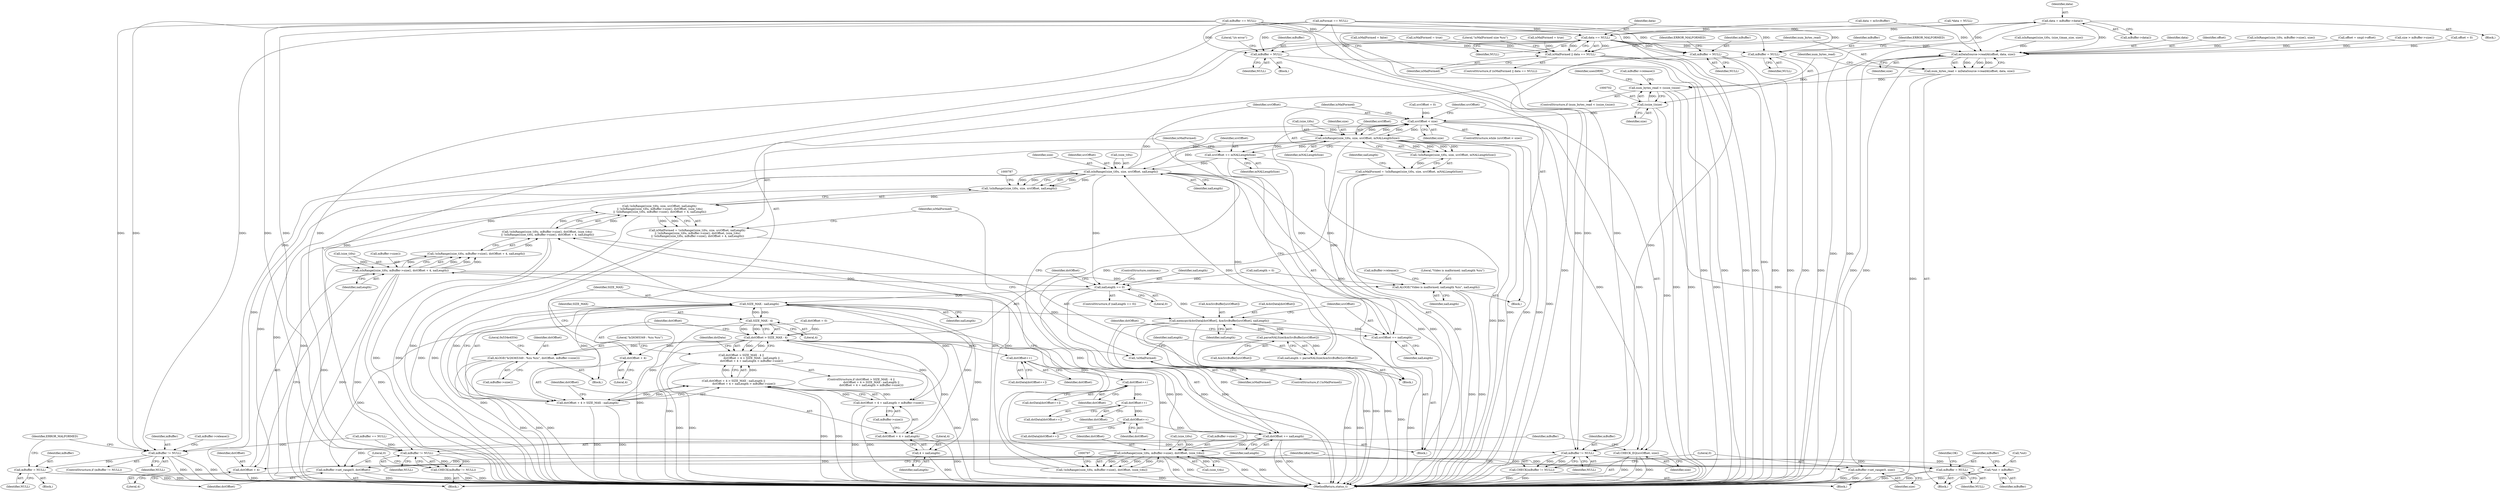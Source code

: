 digraph "0_Android_5403587a74aee2fb57076528c3927851531c8afb@pointer" {
"1000636" [label="(Call,data = mBuffer->data())"];
"1000674" [label="(Call,data == NULL)"];
"1000672" [label="(Call,isMalFormed || data == NULL)"];
"1000682" [label="(Call,mBuffer != NULL)"];
"1000687" [label="(Call,mBuffer = NULL)"];
"1000694" [label="(Call,mDataSource->readAt(offset, data, size))"];
"1000692" [label="(Call,num_bytes_read = mDataSource->readAt(offset, data, size))"];
"1000699" [label="(Call,num_bytes_read < (ssize_t)size)"];
"1000701" [label="(Call,(ssize_t)size)"];
"1000720" [label="(Call,mBuffer->set_range(0, size))"];
"1000740" [label="(Call,srcOffset < size)"];
"1000747" [label="(Call,isInRange((size_t)0u, size, srcOffset, mNALLengthSize))"];
"1000746" [label="(Call,!isInRange((size_t)0u, size, srcOffset, mNALLengthSize))"];
"1000744" [label="(Call,isMalFormed = !isInRange((size_t)0u, size, srcOffset, mNALLengthSize))"];
"1000759" [label="(Call,!isMalFormed)"];
"1000769" [label="(Call,srcOffset += mNALLengthSize)"];
"1000776" [label="(Call,isInRange((size_t)0u, size, srcOffset, nalLength))"];
"1000775" [label="(Call,!isInRange((size_t)0u, size, srcOffset, nalLength))"];
"1000774" [label="(Call,!isInRange((size_t)0u, size, srcOffset, nalLength)\n || !isInRange((size_t)0u, mBuffer->size(), dstOffset, (size_t)4u)\n || !isInRange((size_t)0u, mBuffer->size(), dstOffset + 4, nalLength))"];
"1000772" [label="(Call,isMalFormed = !isInRange((size_t)0u, size, srcOffset, nalLength)\n || !isInRange((size_t)0u, mBuffer->size(), dstOffset, (size_t)4u)\n || !isInRange((size_t)0u, mBuffer->size(), dstOffset + 4, nalLength))"];
"1000795" [label="(Call,isInRange((size_t)0u, mBuffer->size(), dstOffset + 4, nalLength))"];
"1000794" [label="(Call,!isInRange((size_t)0u, mBuffer->size(), dstOffset + 4, nalLength))"];
"1000783" [label="(Call,!isInRange((size_t)0u, mBuffer->size(), dstOffset, (size_t)4u)\n || !isInRange((size_t)0u, mBuffer->size(), dstOffset + 4, nalLength))"];
"1000807" [label="(Call,ALOGE(\"Video is malformed; nalLength %zu\", nalLength))"];
"1000817" [label="(Call,nalLength == 0)"];
"1000834" [label="(Call,SIZE_MAX - nalLength)"];
"1000826" [label="(Call,SIZE_MAX - 4)"];
"1000824" [label="(Call,dstOffset > SIZE_MAX - 4)"];
"1000823" [label="(Call,dstOffset > SIZE_MAX - 4 ||\n                        dstOffset + 4 > SIZE_MAX - nalLength ||\n                        dstOffset + 4 + nalLength > mBuffer->size())"];
"1000830" [label="(Call,dstOffset + 4 > SIZE_MAX - nalLength)"];
"1000829" [label="(Call,dstOffset + 4 > SIZE_MAX - nalLength ||\n                        dstOffset + 4 + nalLength > mBuffer->size())"];
"1000831" [label="(Call,dstOffset + 4)"];
"1000837" [label="(Call,dstOffset + 4 + nalLength > mBuffer->size())"];
"1000838" [label="(Call,dstOffset + 4 + nalLength)"];
"1000845" [label="(Call,ALOGE(\"b/26365349 : %zu %zu\", dstOffset, mBuffer->size()))"];
"1000861" [label="(Call,dstOffset++)"];
"1000867" [label="(Call,dstOffset++)"];
"1000873" [label="(Call,dstOffset++)"];
"1000879" [label="(Call,dstOffset++)"];
"1000895" [label="(Call,dstOffset += nalLength)"];
"1000785" [label="(Call,isInRange((size_t)0u, mBuffer->size(), dstOffset, (size_t)4u))"];
"1000784" [label="(Call,!isInRange((size_t)0u, mBuffer->size(), dstOffset, (size_t)4u))"];
"1000800" [label="(Call,dstOffset + 4)"];
"1000905" [label="(Call,mBuffer->set_range(0, dstOffset))"];
"1000840" [label="(Call,4 + nalLength)"];
"1000882" [label="(Call,memcpy(&dstData[dstOffset], &mSrcBuffer[srcOffset], nalLength))"];
"1000764" [label="(Call,parseNALSize(&mSrcBuffer[srcOffset]))"];
"1000762" [label="(Call,nalLength = parseNALSize(&mSrcBuffer[srcOffset]))"];
"1000892" [label="(Call,srcOffset += nalLength)"];
"1000898" [label="(Call,CHECK_EQ(srcOffset, size))"];
"1000706" [label="(Call,mBuffer = NULL)"];
"1000717" [label="(Call,mBuffer != NULL)"];
"1000716" [label="(Call,CHECK(mBuffer != NULL))"];
"1000933" [label="(Call,*out = mBuffer)"];
"1000937" [label="(Call,mBuffer = NULL)"];
"1000811" [label="(Call,mBuffer = NULL)"];
"1000853" [label="(Call,mBuffer = NULL)"];
"1000902" [label="(Call,mBuffer != NULL)"];
"1000901" [label="(Call,CHECK(mBuffer != NULL))"];
"1000714" [label="(Identifier,usesDRM)"];
"1000796" [label="(Call,(size_t)0u)"];
"1000717" [label="(Call,mBuffer != NULL)"];
"1000784" [label="(Call,!isInRange((size_t)0u, mBuffer->size(), dstOffset, (size_t)4u))"];
"1000862" [label="(Identifier,dstOffset)"];
"1000741" [label="(Identifier,srcOffset)"];
"1000681" [label="(ControlStructure,if (mBuffer != NULL))"];
"1000827" [label="(Identifier,SIZE_MAX)"];
"1000877" [label="(Call,dstData[dstOffset++])"];
"1000696" [label="(Identifier,data)"];
"1000671" [label="(ControlStructure,if (isMalFormed || data == NULL))"];
"1000695" [label="(Identifier,offset)"];
"1000817" [label="(Call,nalLength == 0)"];
"1000688" [label="(Identifier,mBuffer)"];
"1000636" [label="(Call,data = mBuffer->data())"];
"1000839" [label="(Identifier,dstOffset)"];
"1000855" [label="(Identifier,NULL)"];
"1000747" [label="(Call,isInRange((size_t)0u, size, srcOffset, mNALLengthSize))"];
"1000909" [label="(Identifier,kKeyTime)"];
"1000861" [label="(Call,dstOffset++)"];
"1000608" [label="(Call,*data = NULL)"];
"1000724" [label="(Block,)"];
"1000732" [label="(Call,srcOffset = 0)"];
"1000635" [label="(Block,)"];
"1000843" [label="(Call,mBuffer->size())"];
"1000905" [label="(Call,mBuffer->set_range(0, dstOffset))"];
"1000753" [label="(Identifier,mNALLengthSize)"];
"1000867" [label="(Call,dstOffset++)"];
"1000904" [label="(Identifier,NULL)"];
"1000850" [label="(Literal,0x534e4554)"];
"1000780" [label="(Identifier,size)"];
"1000822" [label="(ControlStructure,if (dstOffset > SIZE_MAX - 4 ||\n                        dstOffset + 4 > SIZE_MAX - nalLength ||\n                        dstOffset + 4 + nalLength > mBuffer->size()))"];
"1000762" [label="(Call,nalLength = parseNALSize(&mSrcBuffer[srcOffset]))"];
"1000585" [label="(Block,)"];
"1000818" [label="(Identifier,nalLength)"];
"1000801" [label="(Identifier,dstOffset)"];
"1000893" [label="(Identifier,srcOffset)"];
"1000800" [label="(Call,dstOffset + 4)"];
"1000821" [label="(ControlStructure,continue;)"];
"1000873" [label="(Call,dstOffset++)"];
"1000906" [label="(Literal,0)"];
"1000887" [label="(Call,&mSrcBuffer[srcOffset])"];
"1000675" [label="(Identifier,data)"];
"1000811" [label="(Call,mBuffer = NULL)"];
"1000685" [label="(Block,)"];
"1000772" [label="(Call,isMalFormed = !isInRange((size_t)0u, size, srcOffset, nalLength)\n || !isInRange((size_t)0u, mBuffer->size(), dstOffset, (size_t)4u)\n || !isInRange((size_t)0u, mBuffer->size(), dstOffset + 4, nalLength))"];
"1000755" [label="(Call,nalLength = 0)"];
"1000834" [label="(Call,SIZE_MAX - nalLength)"];
"1000791" [label="(Call,(size_t)4u)"];
"1000637" [label="(Identifier,data)"];
"1000758" [label="(ControlStructure,if (!isMalFormed))"];
"1000897" [label="(Identifier,nalLength)"];
"1000683" [label="(Identifier,mBuffer)"];
"1000942" [label="(MethodReturn,status_t)"];
"1000819" [label="(Literal,0)"];
"1000799" [label="(Call,mBuffer->size())"];
"1000700" [label="(Identifier,num_bytes_read)"];
"1000752" [label="(Identifier,srcOffset)"];
"1000760" [label="(Identifier,isMalFormed)"];
"1000769" [label="(Call,srcOffset += mNALLengthSize)"];
"1000837" [label="(Call,dstOffset + 4 + nalLength > mBuffer->size())"];
"1000883" [label="(Call,&dstData[dstOffset])"];
"1000719" [label="(Identifier,NULL)"];
"1000740" [label="(Call,srcOffset < size)"];
"1000833" [label="(Literal,4)"];
"1000672" [label="(Call,isMalFormed || data == NULL)"];
"1000816" [label="(ControlStructure,if (nalLength == 0))"];
"1000631" [label="(Call,isMalFormed = true)"];
"1000848" [label="(Call,mBuffer->size())"];
"1000765" [label="(Call,&mSrcBuffer[srcOffset])"];
"1000853" [label="(Call,mBuffer = NULL)"];
"1000707" [label="(Identifier,mBuffer)"];
"1000805" [label="(Identifier,isMalFormed)"];
"1000847" [label="(Identifier,dstOffset)"];
"1000836" [label="(Identifier,nalLength)"];
"1000933" [label="(Call,*out = mBuffer)"];
"1000786" [label="(Call,(size_t)0u)"];
"1000682" [label="(Call,mBuffer != NULL)"];
"1000807" [label="(Call,ALOGE(\"Video is malformed; nalLength %zu\", nalLength))"];
"1000644" [label="(Call,mFormat == NULL)"];
"1000830" [label="(Call,dstOffset + 4 > SIZE_MAX - nalLength)"];
"1000748" [label="(Call,(size_t)0u)"];
"1000703" [label="(Identifier,size)"];
"1000802" [label="(Literal,4)"];
"1000624" [label="(Call,isInRange((size_t)0u, mBuffer->size(), size))"];
"1000941" [label="(Identifier,OK)"];
"1000835" [label="(Identifier,SIZE_MAX)"];
"1000854" [label="(Identifier,mBuffer)"];
"1000785" [label="(Call,isInRange((size_t)0u, mBuffer->size(), dstOffset, (size_t)4u))"];
"1000789" [label="(Call,mBuffer->size())"];
"1000794" [label="(Call,!isInRange((size_t)0u, mBuffer->size(), dstOffset + 4, nalLength))"];
"1000845" [label="(Call,ALOGE(\"b/26365349 : %zu %zu\", dstOffset, mBuffer->size()))"];
"1000859" [label="(Call,dstData[dstOffset++])"];
"1000894" [label="(Identifier,nalLength)"];
"1000901" [label="(Call,CHECK(mBuffer != NULL))"];
"1000721" [label="(Literal,0)"];
"1000874" [label="(Identifier,dstOffset)"];
"1000783" [label="(Call,!isInRange((size_t)0u, mBuffer->size(), dstOffset, (size_t)4u)\n || !isInRange((size_t)0u, mBuffer->size(), dstOffset + 4, nalLength))"];
"1000891" [label="(Identifier,nalLength)"];
"1000771" [label="(Identifier,mNALLengthSize)"];
"1000938" [label="(Identifier,mBuffer)"];
"1000710" [label="(Literal,\"i/o error\")"];
"1000763" [label="(Identifier,nalLength)"];
"1000936" [label="(Identifier,mBuffer)"];
"1000813" [label="(Identifier,NULL)"];
"1000810" [label="(Call,mBuffer->release())"];
"1000781" [label="(Identifier,srcOffset)"];
"1000303" [label="(Call,offset = smpl->offset)"];
"1000840" [label="(Call,4 + nalLength)"];
"1000761" [label="(Block,)"];
"1000934" [label="(Call,*out)"];
"1000880" [label="(Identifier,dstOffset)"];
"1000742" [label="(Identifier,size)"];
"1000902" [label="(Call,mBuffer != NULL)"];
"1000722" [label="(Identifier,size)"];
"1000829" [label="(Call,dstOffset + 4 > SIZE_MAX - nalLength ||\n                        dstOffset + 4 + nalLength > mBuffer->size())"];
"1000777" [label="(Call,(size_t)0u)"];
"1000939" [label="(Identifier,NULL)"];
"1000795" [label="(Call,isInRange((size_t)0u, mBuffer->size(), dstOffset + 4, nalLength))"];
"1000744" [label="(Call,isMalFormed = !isInRange((size_t)0u, size, srcOffset, mNALLengthSize))"];
"1000826" [label="(Call,SIZE_MAX - 4)"];
"1000776" [label="(Call,isInRange((size_t)0u, size, srcOffset, nalLength))"];
"1000860" [label="(Identifier,dstData)"];
"1000841" [label="(Literal,4)"];
"1000706" [label="(Call,mBuffer = NULL)"];
"1000699" [label="(Call,num_bytes_read < (ssize_t)size)"];
"1000937" [label="(Call,mBuffer = NULL)"];
"1000809" [label="(Identifier,nalLength)"];
"1000679" [label="(Literal,\"isMalFormed size %zu\")"];
"1000692" [label="(Call,num_bytes_read = mDataSource->readAt(offset, data, size))"];
"1000347" [label="(Call,size > mBuffer->size())"];
"1000896" [label="(Identifier,dstOffset)"];
"1000689" [label="(Identifier,NULL)"];
"1000704" [label="(Block,)"];
"1000715" [label="(Block,)"];
"1000684" [label="(Identifier,NULL)"];
"1000745" [label="(Identifier,isMalFormed)"];
"1000815" [label="(Identifier,ERROR_MALFORMED)"];
"1000705" [label="(Call,mBuffer->release())"];
"1000838" [label="(Call,dstOffset + 4 + nalLength)"];
"1000663" [label="(Call,isMalFormed = true)"];
"1000774" [label="(Call,!isInRange((size_t)0u, size, srcOffset, nalLength)\n || !isInRange((size_t)0u, mBuffer->size(), dstOffset, (size_t)4u)\n || !isInRange((size_t)0u, mBuffer->size(), dstOffset + 4, nalLength))"];
"1000825" [label="(Identifier,dstOffset)"];
"1000686" [label="(Call,mBuffer->release())"];
"1000708" [label="(Identifier,NULL)"];
"1000865" [label="(Call,dstData[dstOffset++])"];
"1000697" [label="(Identifier,size)"];
"1000756" [label="(Identifier,nalLength)"];
"1000759" [label="(Call,!isMalFormed)"];
"1000612" [label="(Call,isMalFormed = false)"];
"1000674" [label="(Call,data == NULL)"];
"1000846" [label="(Literal,\"b/26365349 : %zu %zu\")"];
"1000691" [label="(Identifier,ERROR_MALFORMED)"];
"1000842" [label="(Identifier,nalLength)"];
"1000903" [label="(Identifier,mBuffer)"];
"1000693" [label="(Identifier,num_bytes_read)"];
"1000739" [label="(ControlStructure,while (srcOffset < size))"];
"1000828" [label="(Literal,4)"];
"1000718" [label="(Identifier,mBuffer)"];
"1000857" [label="(Identifier,ERROR_MALFORMED)"];
"1000803" [label="(Identifier,nalLength)"];
"1000900" [label="(Identifier,size)"];
"1000868" [label="(Identifier,dstOffset)"];
"1000775" [label="(Call,!isInRange((size_t)0u, size, srcOffset, nalLength))"];
"1000694" [label="(Call,mDataSource->readAt(offset, data, size))"];
"1000701" [label="(Call,(ssize_t)size)"];
"1000698" [label="(ControlStructure,if (num_bytes_read < (ssize_t)size))"];
"1000871" [label="(Call,dstData[dstOffset++])"];
"1000751" [label="(Identifier,size)"];
"1000898" [label="(Call,CHECK_EQ(srcOffset, size))"];
"1000716" [label="(Call,CHECK(mBuffer != NULL))"];
"1000824" [label="(Call,dstOffset > SIZE_MAX - 4)"];
"1000743" [label="(Block,)"];
"1000879" [label="(Call,dstOffset++)"];
"1000892" [label="(Call,srcOffset += nalLength)"];
"1000907" [label="(Identifier,dstOffset)"];
"1000638" [label="(Call,mBuffer->data())"];
"1000782" [label="(Identifier,nalLength)"];
"1000895" [label="(Call,dstOffset += nalLength)"];
"1000764" [label="(Call,parseNALSize(&mSrcBuffer[srcOffset]))"];
"1000255" [label="(Call,mBuffer == NULL)"];
"1000882" [label="(Call,memcpy(&dstData[dstOffset], &mSrcBuffer[srcOffset], nalLength))"];
"1000676" [label="(Identifier,NULL)"];
"1000790" [label="(Identifier,dstOffset)"];
"1000831" [label="(Call,dstOffset + 4)"];
"1000808" [label="(Literal,\"Video is malformed; nalLength %zu\")"];
"1000806" [label="(Block,)"];
"1000620" [label="(Call,mBuffer == NULL)"];
"1000238" [label="(Call,offset = 0)"];
"1000823" [label="(Call,dstOffset > SIZE_MAX - 4 ||\n                        dstOffset + 4 > SIZE_MAX - nalLength ||\n                        dstOffset + 4 + nalLength > mBuffer->size())"];
"1000654" [label="(Call,isInRange((size_t)0u, (size_t)max_size, size))"];
"1000746" [label="(Call,!isInRange((size_t)0u, size, srcOffset, mNALLengthSize))"];
"1000812" [label="(Identifier,mBuffer)"];
"1000832" [label="(Identifier,dstOffset)"];
"1000673" [label="(Identifier,isMalFormed)"];
"1000736" [label="(Call,dstOffset = 0)"];
"1000668" [label="(Call,data = mSrcBuffer)"];
"1000844" [label="(Block,)"];
"1000770" [label="(Identifier,srcOffset)"];
"1000899" [label="(Identifier,srcOffset)"];
"1000773" [label="(Identifier,isMalFormed)"];
"1000687" [label="(Call,mBuffer = NULL)"];
"1000720" [label="(Call,mBuffer->set_range(0, size))"];
"1000636" -> "1000635"  [label="AST: "];
"1000636" -> "1000638"  [label="CFG: "];
"1000637" -> "1000636"  [label="AST: "];
"1000638" -> "1000636"  [label="AST: "];
"1000673" -> "1000636"  [label="CFG: "];
"1000636" -> "1000942"  [label="DDG: "];
"1000636" -> "1000942"  [label="DDG: "];
"1000636" -> "1000674"  [label="DDG: "];
"1000636" -> "1000694"  [label="DDG: "];
"1000674" -> "1000672"  [label="AST: "];
"1000674" -> "1000676"  [label="CFG: "];
"1000675" -> "1000674"  [label="AST: "];
"1000676" -> "1000674"  [label="AST: "];
"1000672" -> "1000674"  [label="CFG: "];
"1000674" -> "1000942"  [label="DDG: "];
"1000674" -> "1000672"  [label="DDG: "];
"1000674" -> "1000672"  [label="DDG: "];
"1000668" -> "1000674"  [label="DDG: "];
"1000608" -> "1000674"  [label="DDG: "];
"1000620" -> "1000674"  [label="DDG: "];
"1000644" -> "1000674"  [label="DDG: "];
"1000674" -> "1000682"  [label="DDG: "];
"1000674" -> "1000694"  [label="DDG: "];
"1000674" -> "1000706"  [label="DDG: "];
"1000674" -> "1000717"  [label="DDG: "];
"1000674" -> "1000811"  [label="DDG: "];
"1000674" -> "1000853"  [label="DDG: "];
"1000674" -> "1000902"  [label="DDG: "];
"1000672" -> "1000671"  [label="AST: "];
"1000672" -> "1000673"  [label="CFG: "];
"1000673" -> "1000672"  [label="AST: "];
"1000679" -> "1000672"  [label="CFG: "];
"1000693" -> "1000672"  [label="CFG: "];
"1000672" -> "1000942"  [label="DDG: "];
"1000672" -> "1000942"  [label="DDG: "];
"1000672" -> "1000942"  [label="DDG: "];
"1000631" -> "1000672"  [label="DDG: "];
"1000663" -> "1000672"  [label="DDG: "];
"1000612" -> "1000672"  [label="DDG: "];
"1000682" -> "1000681"  [label="AST: "];
"1000682" -> "1000684"  [label="CFG: "];
"1000683" -> "1000682"  [label="AST: "];
"1000684" -> "1000682"  [label="AST: "];
"1000686" -> "1000682"  [label="CFG: "];
"1000691" -> "1000682"  [label="CFG: "];
"1000682" -> "1000942"  [label="DDG: "];
"1000682" -> "1000942"  [label="DDG: "];
"1000682" -> "1000942"  [label="DDG: "];
"1000620" -> "1000682"  [label="DDG: "];
"1000620" -> "1000682"  [label="DDG: "];
"1000255" -> "1000682"  [label="DDG: "];
"1000644" -> "1000682"  [label="DDG: "];
"1000682" -> "1000687"  [label="DDG: "];
"1000687" -> "1000685"  [label="AST: "];
"1000687" -> "1000689"  [label="CFG: "];
"1000688" -> "1000687"  [label="AST: "];
"1000689" -> "1000687"  [label="AST: "];
"1000691" -> "1000687"  [label="CFG: "];
"1000687" -> "1000942"  [label="DDG: "];
"1000687" -> "1000942"  [label="DDG: "];
"1000694" -> "1000692"  [label="AST: "];
"1000694" -> "1000697"  [label="CFG: "];
"1000695" -> "1000694"  [label="AST: "];
"1000696" -> "1000694"  [label="AST: "];
"1000697" -> "1000694"  [label="AST: "];
"1000692" -> "1000694"  [label="CFG: "];
"1000694" -> "1000942"  [label="DDG: "];
"1000694" -> "1000942"  [label="DDG: "];
"1000694" -> "1000692"  [label="DDG: "];
"1000694" -> "1000692"  [label="DDG: "];
"1000694" -> "1000692"  [label="DDG: "];
"1000238" -> "1000694"  [label="DDG: "];
"1000303" -> "1000694"  [label="DDG: "];
"1000668" -> "1000694"  [label="DDG: "];
"1000608" -> "1000694"  [label="DDG: "];
"1000624" -> "1000694"  [label="DDG: "];
"1000654" -> "1000694"  [label="DDG: "];
"1000347" -> "1000694"  [label="DDG: "];
"1000694" -> "1000701"  [label="DDG: "];
"1000692" -> "1000585"  [label="AST: "];
"1000693" -> "1000692"  [label="AST: "];
"1000700" -> "1000692"  [label="CFG: "];
"1000692" -> "1000942"  [label="DDG: "];
"1000692" -> "1000699"  [label="DDG: "];
"1000699" -> "1000698"  [label="AST: "];
"1000699" -> "1000701"  [label="CFG: "];
"1000700" -> "1000699"  [label="AST: "];
"1000701" -> "1000699"  [label="AST: "];
"1000705" -> "1000699"  [label="CFG: "];
"1000714" -> "1000699"  [label="CFG: "];
"1000699" -> "1000942"  [label="DDG: "];
"1000699" -> "1000942"  [label="DDG: "];
"1000699" -> "1000942"  [label="DDG: "];
"1000701" -> "1000699"  [label="DDG: "];
"1000701" -> "1000703"  [label="CFG: "];
"1000702" -> "1000701"  [label="AST: "];
"1000703" -> "1000701"  [label="AST: "];
"1000701" -> "1000942"  [label="DDG: "];
"1000701" -> "1000720"  [label="DDG: "];
"1000701" -> "1000740"  [label="DDG: "];
"1000720" -> "1000715"  [label="AST: "];
"1000720" -> "1000722"  [label="CFG: "];
"1000721" -> "1000720"  [label="AST: "];
"1000722" -> "1000720"  [label="AST: "];
"1000909" -> "1000720"  [label="CFG: "];
"1000720" -> "1000942"  [label="DDG: "];
"1000720" -> "1000942"  [label="DDG: "];
"1000740" -> "1000739"  [label="AST: "];
"1000740" -> "1000742"  [label="CFG: "];
"1000741" -> "1000740"  [label="AST: "];
"1000742" -> "1000740"  [label="AST: "];
"1000745" -> "1000740"  [label="CFG: "];
"1000899" -> "1000740"  [label="CFG: "];
"1000740" -> "1000942"  [label="DDG: "];
"1000892" -> "1000740"  [label="DDG: "];
"1000776" -> "1000740"  [label="DDG: "];
"1000776" -> "1000740"  [label="DDG: "];
"1000747" -> "1000740"  [label="DDG: "];
"1000747" -> "1000740"  [label="DDG: "];
"1000732" -> "1000740"  [label="DDG: "];
"1000740" -> "1000747"  [label="DDG: "];
"1000740" -> "1000747"  [label="DDG: "];
"1000740" -> "1000898"  [label="DDG: "];
"1000740" -> "1000898"  [label="DDG: "];
"1000747" -> "1000746"  [label="AST: "];
"1000747" -> "1000753"  [label="CFG: "];
"1000748" -> "1000747"  [label="AST: "];
"1000751" -> "1000747"  [label="AST: "];
"1000752" -> "1000747"  [label="AST: "];
"1000753" -> "1000747"  [label="AST: "];
"1000746" -> "1000747"  [label="CFG: "];
"1000747" -> "1000942"  [label="DDG: "];
"1000747" -> "1000942"  [label="DDG: "];
"1000747" -> "1000942"  [label="DDG: "];
"1000747" -> "1000942"  [label="DDG: "];
"1000747" -> "1000746"  [label="DDG: "];
"1000747" -> "1000746"  [label="DDG: "];
"1000747" -> "1000746"  [label="DDG: "];
"1000747" -> "1000746"  [label="DDG: "];
"1000748" -> "1000747"  [label="DDG: "];
"1000747" -> "1000769"  [label="DDG: "];
"1000747" -> "1000769"  [label="DDG: "];
"1000747" -> "1000776"  [label="DDG: "];
"1000747" -> "1000892"  [label="DDG: "];
"1000746" -> "1000744"  [label="AST: "];
"1000744" -> "1000746"  [label="CFG: "];
"1000746" -> "1000942"  [label="DDG: "];
"1000746" -> "1000744"  [label="DDG: "];
"1000744" -> "1000743"  [label="AST: "];
"1000745" -> "1000744"  [label="AST: "];
"1000756" -> "1000744"  [label="CFG: "];
"1000744" -> "1000942"  [label="DDG: "];
"1000744" -> "1000759"  [label="DDG: "];
"1000759" -> "1000758"  [label="AST: "];
"1000759" -> "1000760"  [label="CFG: "];
"1000760" -> "1000759"  [label="AST: "];
"1000763" -> "1000759"  [label="CFG: "];
"1000805" -> "1000759"  [label="CFG: "];
"1000759" -> "1000942"  [label="DDG: "];
"1000759" -> "1000942"  [label="DDG: "];
"1000769" -> "1000761"  [label="AST: "];
"1000769" -> "1000771"  [label="CFG: "];
"1000770" -> "1000769"  [label="AST: "];
"1000771" -> "1000769"  [label="AST: "];
"1000773" -> "1000769"  [label="CFG: "];
"1000769" -> "1000942"  [label="DDG: "];
"1000769" -> "1000776"  [label="DDG: "];
"1000776" -> "1000775"  [label="AST: "];
"1000776" -> "1000782"  [label="CFG: "];
"1000777" -> "1000776"  [label="AST: "];
"1000780" -> "1000776"  [label="AST: "];
"1000781" -> "1000776"  [label="AST: "];
"1000782" -> "1000776"  [label="AST: "];
"1000775" -> "1000776"  [label="CFG: "];
"1000776" -> "1000942"  [label="DDG: "];
"1000776" -> "1000942"  [label="DDG: "];
"1000776" -> "1000942"  [label="DDG: "];
"1000776" -> "1000775"  [label="DDG: "];
"1000776" -> "1000775"  [label="DDG: "];
"1000776" -> "1000775"  [label="DDG: "];
"1000776" -> "1000775"  [label="DDG: "];
"1000777" -> "1000776"  [label="DDG: "];
"1000762" -> "1000776"  [label="DDG: "];
"1000776" -> "1000795"  [label="DDG: "];
"1000776" -> "1000807"  [label="DDG: "];
"1000776" -> "1000817"  [label="DDG: "];
"1000776" -> "1000892"  [label="DDG: "];
"1000775" -> "1000774"  [label="AST: "];
"1000787" -> "1000775"  [label="CFG: "];
"1000774" -> "1000775"  [label="CFG: "];
"1000775" -> "1000942"  [label="DDG: "];
"1000775" -> "1000774"  [label="DDG: "];
"1000774" -> "1000772"  [label="AST: "];
"1000774" -> "1000783"  [label="CFG: "];
"1000783" -> "1000774"  [label="AST: "];
"1000772" -> "1000774"  [label="CFG: "];
"1000774" -> "1000942"  [label="DDG: "];
"1000774" -> "1000942"  [label="DDG: "];
"1000774" -> "1000772"  [label="DDG: "];
"1000774" -> "1000772"  [label="DDG: "];
"1000783" -> "1000774"  [label="DDG: "];
"1000783" -> "1000774"  [label="DDG: "];
"1000772" -> "1000761"  [label="AST: "];
"1000773" -> "1000772"  [label="AST: "];
"1000805" -> "1000772"  [label="CFG: "];
"1000772" -> "1000942"  [label="DDG: "];
"1000772" -> "1000942"  [label="DDG: "];
"1000795" -> "1000794"  [label="AST: "];
"1000795" -> "1000803"  [label="CFG: "];
"1000796" -> "1000795"  [label="AST: "];
"1000799" -> "1000795"  [label="AST: "];
"1000800" -> "1000795"  [label="AST: "];
"1000803" -> "1000795"  [label="AST: "];
"1000794" -> "1000795"  [label="CFG: "];
"1000795" -> "1000942"  [label="DDG: "];
"1000795" -> "1000942"  [label="DDG: "];
"1000795" -> "1000942"  [label="DDG: "];
"1000795" -> "1000794"  [label="DDG: "];
"1000795" -> "1000794"  [label="DDG: "];
"1000795" -> "1000794"  [label="DDG: "];
"1000795" -> "1000794"  [label="DDG: "];
"1000796" -> "1000795"  [label="DDG: "];
"1000785" -> "1000795"  [label="DDG: "];
"1000795" -> "1000807"  [label="DDG: "];
"1000795" -> "1000817"  [label="DDG: "];
"1000794" -> "1000783"  [label="AST: "];
"1000783" -> "1000794"  [label="CFG: "];
"1000794" -> "1000942"  [label="DDG: "];
"1000794" -> "1000783"  [label="DDG: "];
"1000783" -> "1000784"  [label="CFG: "];
"1000784" -> "1000783"  [label="AST: "];
"1000783" -> "1000942"  [label="DDG: "];
"1000783" -> "1000942"  [label="DDG: "];
"1000784" -> "1000783"  [label="DDG: "];
"1000807" -> "1000806"  [label="AST: "];
"1000807" -> "1000809"  [label="CFG: "];
"1000808" -> "1000807"  [label="AST: "];
"1000809" -> "1000807"  [label="AST: "];
"1000810" -> "1000807"  [label="CFG: "];
"1000807" -> "1000942"  [label="DDG: "];
"1000807" -> "1000942"  [label="DDG: "];
"1000755" -> "1000807"  [label="DDG: "];
"1000817" -> "1000816"  [label="AST: "];
"1000817" -> "1000819"  [label="CFG: "];
"1000818" -> "1000817"  [label="AST: "];
"1000819" -> "1000817"  [label="AST: "];
"1000821" -> "1000817"  [label="CFG: "];
"1000825" -> "1000817"  [label="CFG: "];
"1000817" -> "1000942"  [label="DDG: "];
"1000817" -> "1000942"  [label="DDG: "];
"1000755" -> "1000817"  [label="DDG: "];
"1000817" -> "1000834"  [label="DDG: "];
"1000817" -> "1000882"  [label="DDG: "];
"1000834" -> "1000830"  [label="AST: "];
"1000834" -> "1000836"  [label="CFG: "];
"1000835" -> "1000834"  [label="AST: "];
"1000836" -> "1000834"  [label="AST: "];
"1000830" -> "1000834"  [label="CFG: "];
"1000834" -> "1000942"  [label="DDG: "];
"1000834" -> "1000942"  [label="DDG: "];
"1000834" -> "1000826"  [label="DDG: "];
"1000834" -> "1000830"  [label="DDG: "];
"1000834" -> "1000830"  [label="DDG: "];
"1000826" -> "1000834"  [label="DDG: "];
"1000834" -> "1000837"  [label="DDG: "];
"1000834" -> "1000838"  [label="DDG: "];
"1000834" -> "1000840"  [label="DDG: "];
"1000834" -> "1000882"  [label="DDG: "];
"1000826" -> "1000824"  [label="AST: "];
"1000826" -> "1000828"  [label="CFG: "];
"1000827" -> "1000826"  [label="AST: "];
"1000828" -> "1000826"  [label="AST: "];
"1000824" -> "1000826"  [label="CFG: "];
"1000826" -> "1000942"  [label="DDG: "];
"1000826" -> "1000824"  [label="DDG: "];
"1000826" -> "1000824"  [label="DDG: "];
"1000824" -> "1000823"  [label="AST: "];
"1000825" -> "1000824"  [label="AST: "];
"1000832" -> "1000824"  [label="CFG: "];
"1000823" -> "1000824"  [label="CFG: "];
"1000824" -> "1000942"  [label="DDG: "];
"1000824" -> "1000823"  [label="DDG: "];
"1000824" -> "1000823"  [label="DDG: "];
"1000785" -> "1000824"  [label="DDG: "];
"1000736" -> "1000824"  [label="DDG: "];
"1000895" -> "1000824"  [label="DDG: "];
"1000824" -> "1000830"  [label="DDG: "];
"1000824" -> "1000831"  [label="DDG: "];
"1000824" -> "1000837"  [label="DDG: "];
"1000824" -> "1000838"  [label="DDG: "];
"1000824" -> "1000845"  [label="DDG: "];
"1000824" -> "1000861"  [label="DDG: "];
"1000823" -> "1000822"  [label="AST: "];
"1000823" -> "1000829"  [label="CFG: "];
"1000829" -> "1000823"  [label="AST: "];
"1000846" -> "1000823"  [label="CFG: "];
"1000860" -> "1000823"  [label="CFG: "];
"1000823" -> "1000942"  [label="DDG: "];
"1000823" -> "1000942"  [label="DDG: "];
"1000823" -> "1000942"  [label="DDG: "];
"1000829" -> "1000823"  [label="DDG: "];
"1000829" -> "1000823"  [label="DDG: "];
"1000830" -> "1000829"  [label="AST: "];
"1000831" -> "1000830"  [label="AST: "];
"1000839" -> "1000830"  [label="CFG: "];
"1000829" -> "1000830"  [label="CFG: "];
"1000830" -> "1000942"  [label="DDG: "];
"1000830" -> "1000942"  [label="DDG: "];
"1000830" -> "1000829"  [label="DDG: "];
"1000830" -> "1000829"  [label="DDG: "];
"1000829" -> "1000837"  [label="CFG: "];
"1000837" -> "1000829"  [label="AST: "];
"1000829" -> "1000942"  [label="DDG: "];
"1000829" -> "1000942"  [label="DDG: "];
"1000837" -> "1000829"  [label="DDG: "];
"1000837" -> "1000829"  [label="DDG: "];
"1000831" -> "1000833"  [label="CFG: "];
"1000832" -> "1000831"  [label="AST: "];
"1000833" -> "1000831"  [label="AST: "];
"1000835" -> "1000831"  [label="CFG: "];
"1000837" -> "1000843"  [label="CFG: "];
"1000838" -> "1000837"  [label="AST: "];
"1000843" -> "1000837"  [label="AST: "];
"1000837" -> "1000942"  [label="DDG: "];
"1000837" -> "1000942"  [label="DDG: "];
"1000838" -> "1000840"  [label="CFG: "];
"1000839" -> "1000838"  [label="AST: "];
"1000840" -> "1000838"  [label="AST: "];
"1000843" -> "1000838"  [label="CFG: "];
"1000838" -> "1000942"  [label="DDG: "];
"1000845" -> "1000844"  [label="AST: "];
"1000845" -> "1000848"  [label="CFG: "];
"1000846" -> "1000845"  [label="AST: "];
"1000847" -> "1000845"  [label="AST: "];
"1000848" -> "1000845"  [label="AST: "];
"1000850" -> "1000845"  [label="CFG: "];
"1000845" -> "1000942"  [label="DDG: "];
"1000845" -> "1000942"  [label="DDG: "];
"1000845" -> "1000942"  [label="DDG: "];
"1000861" -> "1000859"  [label="AST: "];
"1000861" -> "1000862"  [label="CFG: "];
"1000862" -> "1000861"  [label="AST: "];
"1000859" -> "1000861"  [label="CFG: "];
"1000861" -> "1000867"  [label="DDG: "];
"1000867" -> "1000865"  [label="AST: "];
"1000867" -> "1000868"  [label="CFG: "];
"1000868" -> "1000867"  [label="AST: "];
"1000865" -> "1000867"  [label="CFG: "];
"1000867" -> "1000873"  [label="DDG: "];
"1000873" -> "1000871"  [label="AST: "];
"1000873" -> "1000874"  [label="CFG: "];
"1000874" -> "1000873"  [label="AST: "];
"1000871" -> "1000873"  [label="CFG: "];
"1000873" -> "1000879"  [label="DDG: "];
"1000879" -> "1000877"  [label="AST: "];
"1000879" -> "1000880"  [label="CFG: "];
"1000880" -> "1000879"  [label="AST: "];
"1000877" -> "1000879"  [label="CFG: "];
"1000879" -> "1000895"  [label="DDG: "];
"1000895" -> "1000743"  [label="AST: "];
"1000895" -> "1000897"  [label="CFG: "];
"1000896" -> "1000895"  [label="AST: "];
"1000897" -> "1000895"  [label="AST: "];
"1000741" -> "1000895"  [label="CFG: "];
"1000895" -> "1000942"  [label="DDG: "];
"1000895" -> "1000942"  [label="DDG: "];
"1000895" -> "1000785"  [label="DDG: "];
"1000882" -> "1000895"  [label="DDG: "];
"1000895" -> "1000905"  [label="DDG: "];
"1000785" -> "1000784"  [label="AST: "];
"1000785" -> "1000791"  [label="CFG: "];
"1000786" -> "1000785"  [label="AST: "];
"1000789" -> "1000785"  [label="AST: "];
"1000790" -> "1000785"  [label="AST: "];
"1000791" -> "1000785"  [label="AST: "];
"1000784" -> "1000785"  [label="CFG: "];
"1000785" -> "1000942"  [label="DDG: "];
"1000785" -> "1000942"  [label="DDG: "];
"1000785" -> "1000942"  [label="DDG: "];
"1000785" -> "1000942"  [label="DDG: "];
"1000785" -> "1000784"  [label="DDG: "];
"1000785" -> "1000784"  [label="DDG: "];
"1000785" -> "1000784"  [label="DDG: "];
"1000785" -> "1000784"  [label="DDG: "];
"1000786" -> "1000785"  [label="DDG: "];
"1000736" -> "1000785"  [label="DDG: "];
"1000791" -> "1000785"  [label="DDG: "];
"1000785" -> "1000800"  [label="DDG: "];
"1000785" -> "1000905"  [label="DDG: "];
"1000797" -> "1000784"  [label="CFG: "];
"1000784" -> "1000942"  [label="DDG: "];
"1000800" -> "1000802"  [label="CFG: "];
"1000801" -> "1000800"  [label="AST: "];
"1000802" -> "1000800"  [label="AST: "];
"1000803" -> "1000800"  [label="CFG: "];
"1000800" -> "1000942"  [label="DDG: "];
"1000905" -> "1000724"  [label="AST: "];
"1000905" -> "1000907"  [label="CFG: "];
"1000906" -> "1000905"  [label="AST: "];
"1000907" -> "1000905"  [label="AST: "];
"1000909" -> "1000905"  [label="CFG: "];
"1000905" -> "1000942"  [label="DDG: "];
"1000905" -> "1000942"  [label="DDG: "];
"1000736" -> "1000905"  [label="DDG: "];
"1000840" -> "1000842"  [label="CFG: "];
"1000841" -> "1000840"  [label="AST: "];
"1000842" -> "1000840"  [label="AST: "];
"1000840" -> "1000942"  [label="DDG: "];
"1000882" -> "1000743"  [label="AST: "];
"1000882" -> "1000891"  [label="CFG: "];
"1000883" -> "1000882"  [label="AST: "];
"1000887" -> "1000882"  [label="AST: "];
"1000891" -> "1000882"  [label="AST: "];
"1000893" -> "1000882"  [label="CFG: "];
"1000882" -> "1000942"  [label="DDG: "];
"1000882" -> "1000942"  [label="DDG: "];
"1000882" -> "1000942"  [label="DDG: "];
"1000882" -> "1000764"  [label="DDG: "];
"1000764" -> "1000882"  [label="DDG: "];
"1000882" -> "1000892"  [label="DDG: "];
"1000764" -> "1000762"  [label="AST: "];
"1000764" -> "1000765"  [label="CFG: "];
"1000765" -> "1000764"  [label="AST: "];
"1000762" -> "1000764"  [label="CFG: "];
"1000764" -> "1000942"  [label="DDG: "];
"1000764" -> "1000762"  [label="DDG: "];
"1000762" -> "1000761"  [label="AST: "];
"1000763" -> "1000762"  [label="AST: "];
"1000770" -> "1000762"  [label="CFG: "];
"1000762" -> "1000942"  [label="DDG: "];
"1000892" -> "1000743"  [label="AST: "];
"1000892" -> "1000894"  [label="CFG: "];
"1000893" -> "1000892"  [label="AST: "];
"1000894" -> "1000892"  [label="AST: "];
"1000896" -> "1000892"  [label="CFG: "];
"1000898" -> "1000724"  [label="AST: "];
"1000898" -> "1000900"  [label="CFG: "];
"1000899" -> "1000898"  [label="AST: "];
"1000900" -> "1000898"  [label="AST: "];
"1000903" -> "1000898"  [label="CFG: "];
"1000898" -> "1000942"  [label="DDG: "];
"1000898" -> "1000942"  [label="DDG: "];
"1000898" -> "1000942"  [label="DDG: "];
"1000706" -> "1000704"  [label="AST: "];
"1000706" -> "1000708"  [label="CFG: "];
"1000707" -> "1000706"  [label="AST: "];
"1000708" -> "1000706"  [label="AST: "];
"1000710" -> "1000706"  [label="CFG: "];
"1000706" -> "1000942"  [label="DDG: "];
"1000706" -> "1000942"  [label="DDG: "];
"1000620" -> "1000706"  [label="DDG: "];
"1000644" -> "1000706"  [label="DDG: "];
"1000717" -> "1000716"  [label="AST: "];
"1000717" -> "1000719"  [label="CFG: "];
"1000718" -> "1000717"  [label="AST: "];
"1000719" -> "1000717"  [label="AST: "];
"1000716" -> "1000717"  [label="CFG: "];
"1000717" -> "1000716"  [label="DDG: "];
"1000717" -> "1000716"  [label="DDG: "];
"1000620" -> "1000717"  [label="DDG: "];
"1000620" -> "1000717"  [label="DDG: "];
"1000255" -> "1000717"  [label="DDG: "];
"1000644" -> "1000717"  [label="DDG: "];
"1000717" -> "1000933"  [label="DDG: "];
"1000717" -> "1000937"  [label="DDG: "];
"1000716" -> "1000715"  [label="AST: "];
"1000721" -> "1000716"  [label="CFG: "];
"1000716" -> "1000942"  [label="DDG: "];
"1000716" -> "1000942"  [label="DDG: "];
"1000933" -> "1000585"  [label="AST: "];
"1000933" -> "1000936"  [label="CFG: "];
"1000934" -> "1000933"  [label="AST: "];
"1000936" -> "1000933"  [label="AST: "];
"1000938" -> "1000933"  [label="CFG: "];
"1000933" -> "1000942"  [label="DDG: "];
"1000902" -> "1000933"  [label="DDG: "];
"1000937" -> "1000585"  [label="AST: "];
"1000937" -> "1000939"  [label="CFG: "];
"1000938" -> "1000937"  [label="AST: "];
"1000939" -> "1000937"  [label="AST: "];
"1000941" -> "1000937"  [label="CFG: "];
"1000937" -> "1000942"  [label="DDG: "];
"1000937" -> "1000942"  [label="DDG: "];
"1000902" -> "1000937"  [label="DDG: "];
"1000811" -> "1000806"  [label="AST: "];
"1000811" -> "1000813"  [label="CFG: "];
"1000812" -> "1000811"  [label="AST: "];
"1000813" -> "1000811"  [label="AST: "];
"1000815" -> "1000811"  [label="CFG: "];
"1000811" -> "1000942"  [label="DDG: "];
"1000811" -> "1000942"  [label="DDG: "];
"1000620" -> "1000811"  [label="DDG: "];
"1000644" -> "1000811"  [label="DDG: "];
"1000853" -> "1000844"  [label="AST: "];
"1000853" -> "1000855"  [label="CFG: "];
"1000854" -> "1000853"  [label="AST: "];
"1000855" -> "1000853"  [label="AST: "];
"1000857" -> "1000853"  [label="CFG: "];
"1000853" -> "1000942"  [label="DDG: "];
"1000853" -> "1000942"  [label="DDG: "];
"1000620" -> "1000853"  [label="DDG: "];
"1000644" -> "1000853"  [label="DDG: "];
"1000902" -> "1000901"  [label="AST: "];
"1000902" -> "1000904"  [label="CFG: "];
"1000903" -> "1000902"  [label="AST: "];
"1000904" -> "1000902"  [label="AST: "];
"1000901" -> "1000902"  [label="CFG: "];
"1000902" -> "1000901"  [label="DDG: "];
"1000902" -> "1000901"  [label="DDG: "];
"1000620" -> "1000902"  [label="DDG: "];
"1000620" -> "1000902"  [label="DDG: "];
"1000255" -> "1000902"  [label="DDG: "];
"1000644" -> "1000902"  [label="DDG: "];
"1000901" -> "1000724"  [label="AST: "];
"1000906" -> "1000901"  [label="CFG: "];
"1000901" -> "1000942"  [label="DDG: "];
"1000901" -> "1000942"  [label="DDG: "];
}
